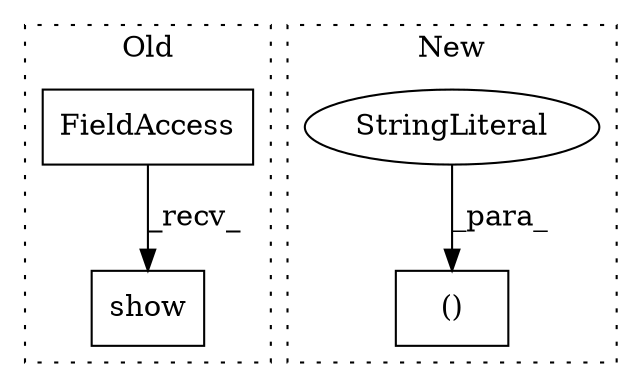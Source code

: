 digraph G {
subgraph cluster0 {
1 [label="show" a="32" s="4440" l="6" shape="box"];
4 [label="FieldAccess" a="22" s="4436" l="3" shape="box"];
label = "Old";
style="dotted";
}
subgraph cluster1 {
2 [label="()" a="106" s="1920" l="62" shape="box"];
3 [label="StringLiteral" a="45" s="1920" l="7" shape="ellipse"];
label = "New";
style="dotted";
}
3 -> 2 [label="_para_"];
4 -> 1 [label="_recv_"];
}